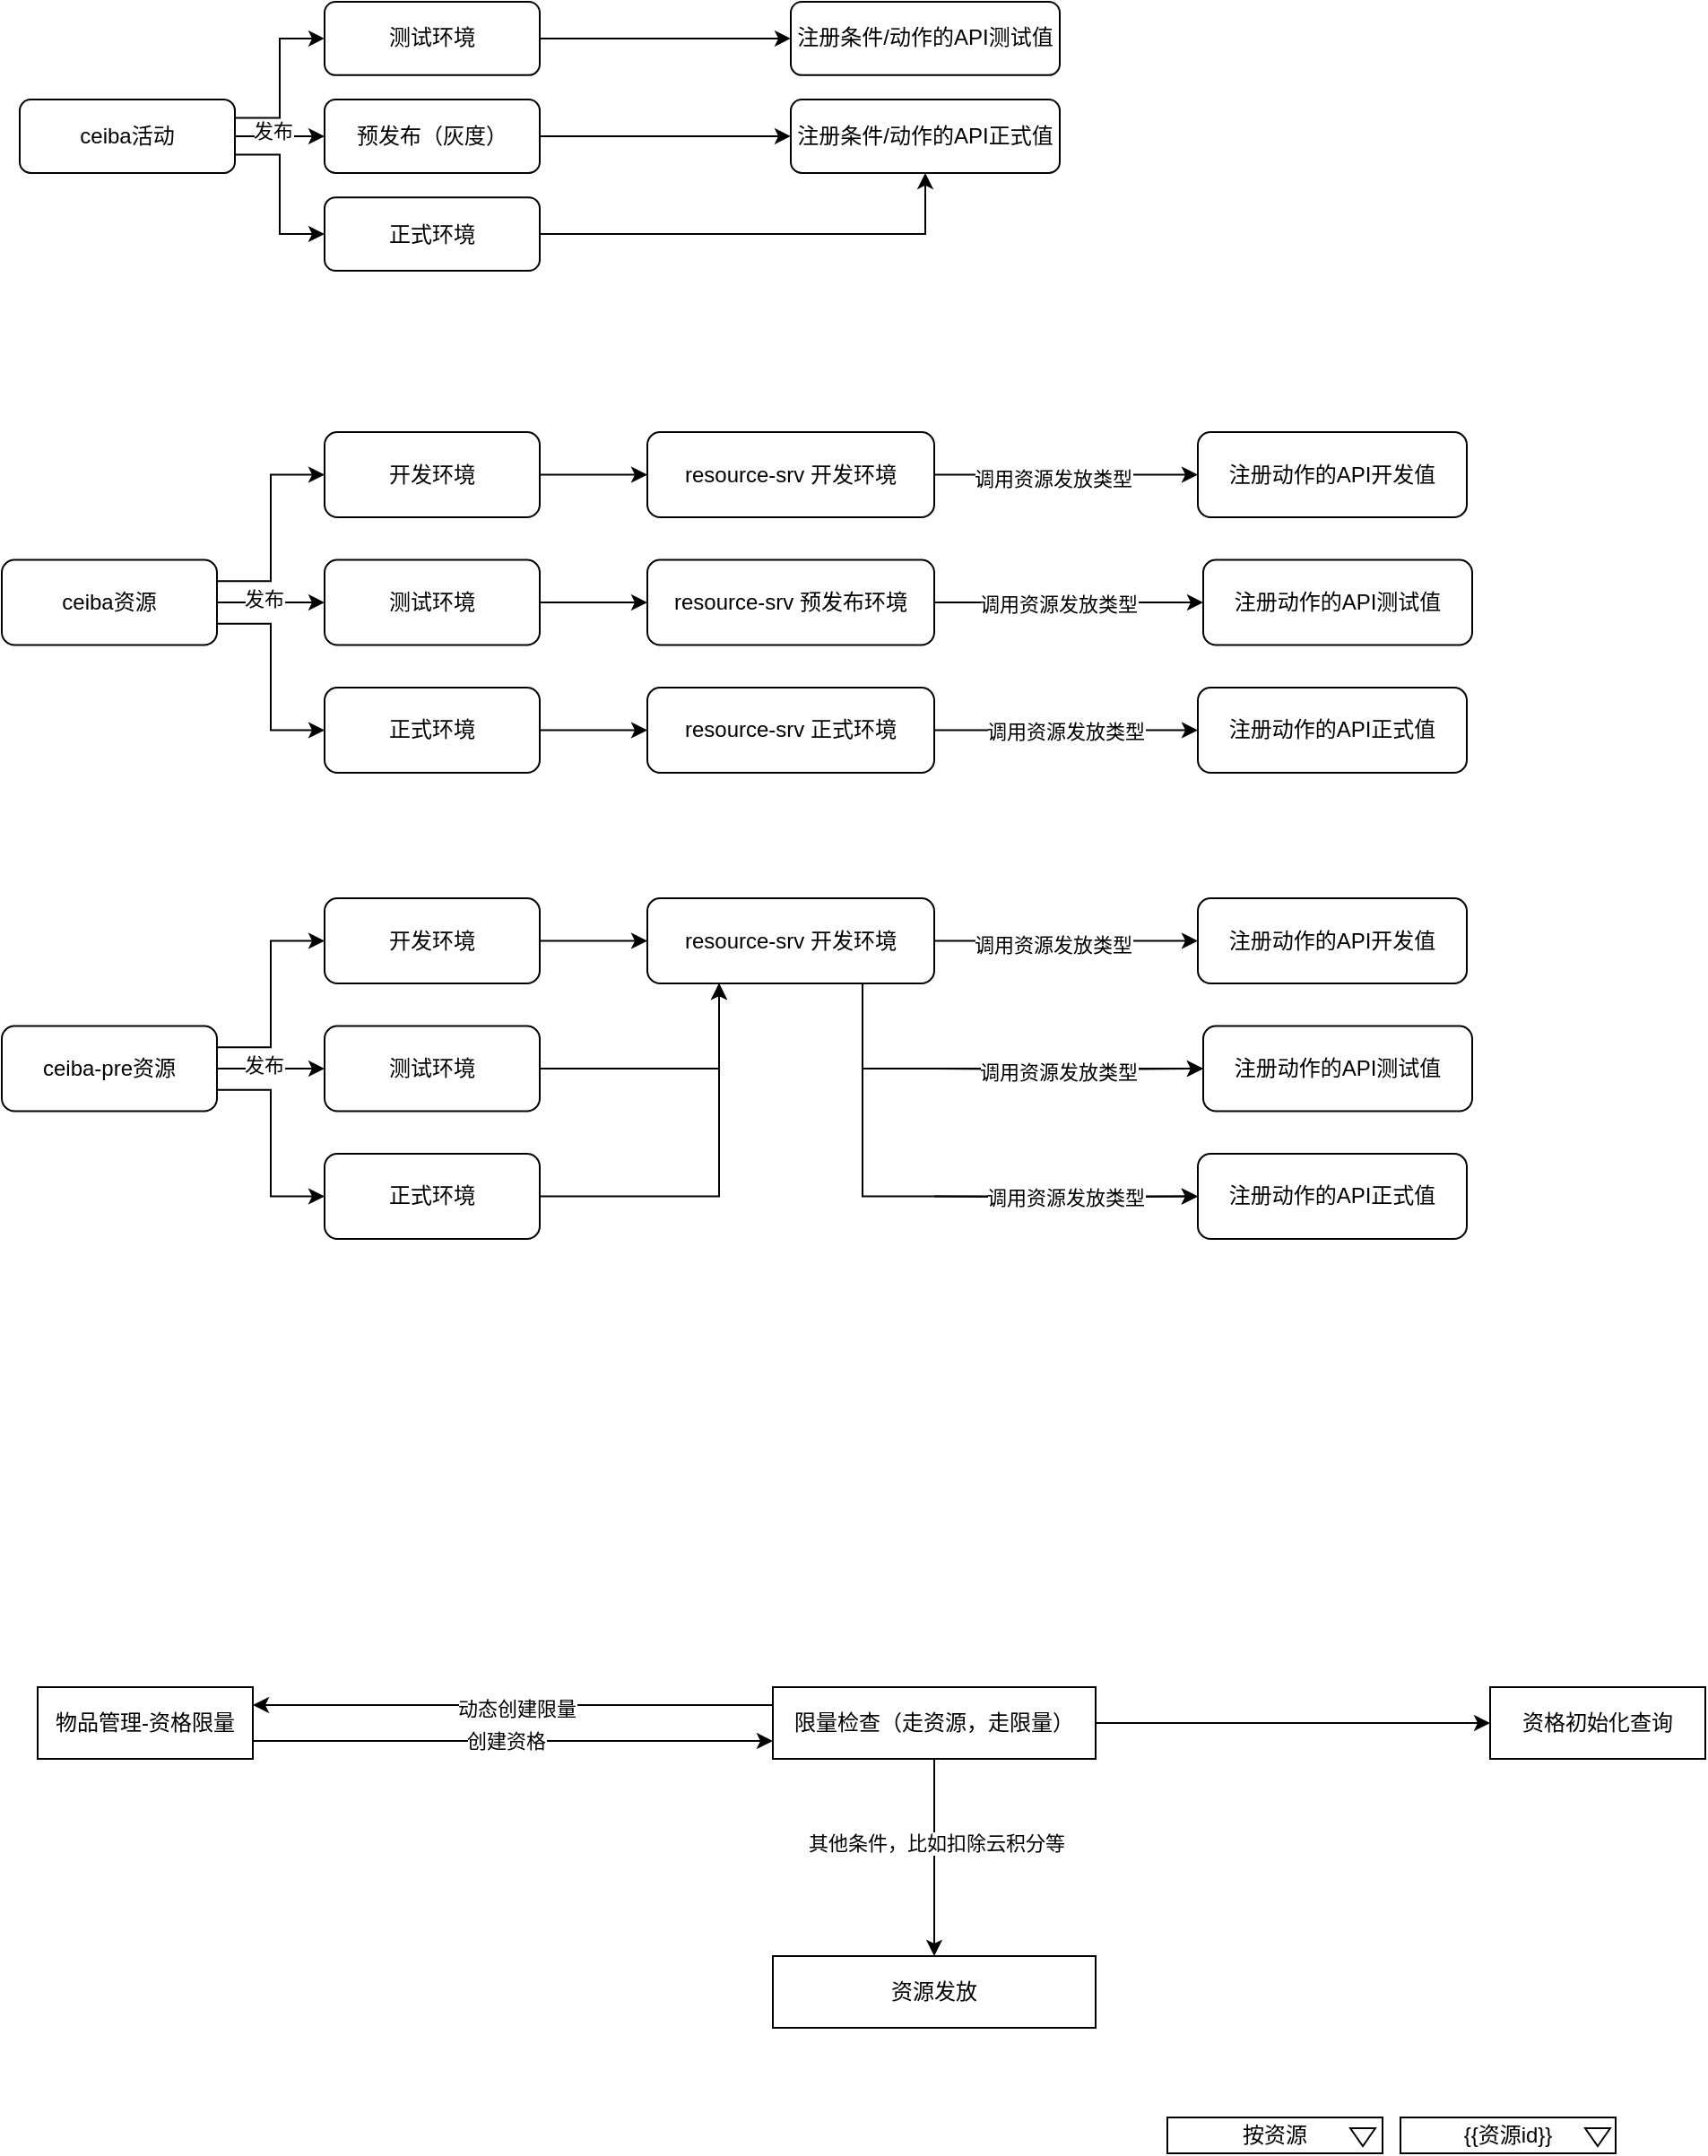 <mxfile version="24.4.4" type="github">
  <diagram name="Page-1" id="-2MPfPXkSiiVKLxUfJAF">
    <mxGraphModel dx="1185" dy="647" grid="1" gridSize="10" guides="1" tooltips="1" connect="1" arrows="1" fold="1" page="1" pageScale="1" pageWidth="827" pageHeight="1169" math="0" shadow="0">
      <root>
        <mxCell id="0" />
        <mxCell id="1" parent="0" />
        <mxCell id="w0ZLAHAjlqKFtDmCD01x-73" value="" style="group" vertex="1" connectable="0" parent="1">
          <mxGeometry x="160" y="720" width="820" height="190" as="geometry" />
        </mxCell>
        <mxCell id="w0ZLAHAjlqKFtDmCD01x-19" style="edgeStyle=orthogonalEdgeStyle;rounded=0;orthogonalLoop=1;jettySize=auto;html=1;exitX=1;exitY=0.5;exitDx=0;exitDy=0;entryX=0;entryY=0.5;entryDx=0;entryDy=0;" edge="1" parent="w0ZLAHAjlqKFtDmCD01x-73" source="w0ZLAHAjlqKFtDmCD01x-9" target="w0ZLAHAjlqKFtDmCD01x-11">
          <mxGeometry relative="1" as="geometry" />
        </mxCell>
        <mxCell id="w0ZLAHAjlqKFtDmCD01x-20" value="发布" style="edgeLabel;html=1;align=center;verticalAlign=middle;resizable=0;points=[];" vertex="1" connectable="0" parent="w0ZLAHAjlqKFtDmCD01x-19">
          <mxGeometry x="-0.144" y="2" relative="1" as="geometry">
            <mxPoint as="offset" />
          </mxGeometry>
        </mxCell>
        <mxCell id="w0ZLAHAjlqKFtDmCD01x-25" style="edgeStyle=orthogonalEdgeStyle;rounded=0;orthogonalLoop=1;jettySize=auto;html=1;exitX=1;exitY=0.25;exitDx=0;exitDy=0;entryX=0;entryY=0.5;entryDx=0;entryDy=0;" edge="1" parent="w0ZLAHAjlqKFtDmCD01x-73" source="w0ZLAHAjlqKFtDmCD01x-9" target="w0ZLAHAjlqKFtDmCD01x-10">
          <mxGeometry relative="1" as="geometry" />
        </mxCell>
        <mxCell id="w0ZLAHAjlqKFtDmCD01x-26" style="edgeStyle=orthogonalEdgeStyle;rounded=0;orthogonalLoop=1;jettySize=auto;html=1;exitX=1;exitY=0.75;exitDx=0;exitDy=0;entryX=0;entryY=0.5;entryDx=0;entryDy=0;" edge="1" parent="w0ZLAHAjlqKFtDmCD01x-73" source="w0ZLAHAjlqKFtDmCD01x-9" target="w0ZLAHAjlqKFtDmCD01x-12">
          <mxGeometry relative="1" as="geometry" />
        </mxCell>
        <mxCell id="w0ZLAHAjlqKFtDmCD01x-9" value="ceiba资源" style="rounded=1;whiteSpace=wrap;html=1;" vertex="1" parent="w0ZLAHAjlqKFtDmCD01x-73">
          <mxGeometry y="71.25" width="120" height="47.5" as="geometry" />
        </mxCell>
        <mxCell id="w0ZLAHAjlqKFtDmCD01x-27" style="edgeStyle=orthogonalEdgeStyle;rounded=0;orthogonalLoop=1;jettySize=auto;html=1;exitX=1;exitY=0.5;exitDx=0;exitDy=0;" edge="1" parent="w0ZLAHAjlqKFtDmCD01x-73" source="w0ZLAHAjlqKFtDmCD01x-10" target="w0ZLAHAjlqKFtDmCD01x-13">
          <mxGeometry relative="1" as="geometry" />
        </mxCell>
        <mxCell id="w0ZLAHAjlqKFtDmCD01x-10" value="开发环境" style="rounded=1;whiteSpace=wrap;html=1;" vertex="1" parent="w0ZLAHAjlqKFtDmCD01x-73">
          <mxGeometry x="180" width="120" height="47.5" as="geometry" />
        </mxCell>
        <mxCell id="w0ZLAHAjlqKFtDmCD01x-28" style="edgeStyle=orthogonalEdgeStyle;rounded=0;orthogonalLoop=1;jettySize=auto;html=1;exitX=1;exitY=0.5;exitDx=0;exitDy=0;entryX=0;entryY=0.5;entryDx=0;entryDy=0;" edge="1" parent="w0ZLAHAjlqKFtDmCD01x-73" source="w0ZLAHAjlqKFtDmCD01x-11" target="w0ZLAHAjlqKFtDmCD01x-14">
          <mxGeometry relative="1" as="geometry" />
        </mxCell>
        <mxCell id="w0ZLAHAjlqKFtDmCD01x-11" value="测试环境" style="rounded=1;whiteSpace=wrap;html=1;" vertex="1" parent="w0ZLAHAjlqKFtDmCD01x-73">
          <mxGeometry x="180" y="71.25" width="120" height="47.5" as="geometry" />
        </mxCell>
        <mxCell id="w0ZLAHAjlqKFtDmCD01x-29" style="edgeStyle=orthogonalEdgeStyle;rounded=0;orthogonalLoop=1;jettySize=auto;html=1;exitX=1;exitY=0.5;exitDx=0;exitDy=0;" edge="1" parent="w0ZLAHAjlqKFtDmCD01x-73" source="w0ZLAHAjlqKFtDmCD01x-12" target="w0ZLAHAjlqKFtDmCD01x-15">
          <mxGeometry relative="1" as="geometry" />
        </mxCell>
        <mxCell id="w0ZLAHAjlqKFtDmCD01x-12" value="正式环境" style="rounded=1;whiteSpace=wrap;html=1;" vertex="1" parent="w0ZLAHAjlqKFtDmCD01x-73">
          <mxGeometry x="180" y="142.5" width="120" height="47.5" as="geometry" />
        </mxCell>
        <mxCell id="w0ZLAHAjlqKFtDmCD01x-30" style="edgeStyle=orthogonalEdgeStyle;rounded=0;orthogonalLoop=1;jettySize=auto;html=1;exitX=1;exitY=0.5;exitDx=0;exitDy=0;" edge="1" parent="w0ZLAHAjlqKFtDmCD01x-73" source="w0ZLAHAjlqKFtDmCD01x-13" target="w0ZLAHAjlqKFtDmCD01x-16">
          <mxGeometry relative="1" as="geometry" />
        </mxCell>
        <mxCell id="w0ZLAHAjlqKFtDmCD01x-33" value="调用资源发放类型" style="edgeLabel;html=1;align=center;verticalAlign=middle;resizable=0;points=[];" vertex="1" connectable="0" parent="w0ZLAHAjlqKFtDmCD01x-30">
          <mxGeometry x="-0.111" y="-2" relative="1" as="geometry">
            <mxPoint as="offset" />
          </mxGeometry>
        </mxCell>
        <mxCell id="w0ZLAHAjlqKFtDmCD01x-13" value="resource-srv 开发环境" style="rounded=1;whiteSpace=wrap;html=1;" vertex="1" parent="w0ZLAHAjlqKFtDmCD01x-73">
          <mxGeometry x="360" width="160" height="47.5" as="geometry" />
        </mxCell>
        <mxCell id="w0ZLAHAjlqKFtDmCD01x-31" style="edgeStyle=orthogonalEdgeStyle;rounded=0;orthogonalLoop=1;jettySize=auto;html=1;exitX=1;exitY=0.5;exitDx=0;exitDy=0;entryX=0;entryY=0.5;entryDx=0;entryDy=0;" edge="1" parent="w0ZLAHAjlqKFtDmCD01x-73" source="w0ZLAHAjlqKFtDmCD01x-14" target="w0ZLAHAjlqKFtDmCD01x-17">
          <mxGeometry relative="1" as="geometry" />
        </mxCell>
        <mxCell id="w0ZLAHAjlqKFtDmCD01x-34" value="&lt;span style=&quot;color: rgba(0, 0, 0, 0); font-family: monospace; font-size: 0px; text-align: start; background-color: rgb(251, 251, 251);&quot;&gt;%3CmxGraphModel%3E%3Croot%3E%3CmxCell%20id%3D%220%22%2F%3E%3CmxCell%20id%3D%221%22%20parent%3D%220%22%2F%3E%3CmxCell%20id%3D%222%22%20value%3D%22%E8%B0%83%E7%94%A8%E8%B5%84%E6%BA%90%E5%8F%91%E6%94%BE%E7%B1%BB%E5%9E%8B%22%20style%3D%22edgeLabel%3Bhtml%3D1%3Balign%3Dcenter%3BverticalAlign%3Dmiddle%3Bresizable%3D0%3Bpoints%3D%5B%5D%3B%22%20vertex%3D%221%22%20connectable%3D%220%22%20parent%3D%221%22%3E%3CmxGeometry%20x%3D%22745%22%20y%3D%22742%22%20as%3D%22geometry%22%2F%3E%3C%2FmxCell%3E%3C%2Froot%3E%3C%2FmxGraphModel%3E&lt;/span&gt;" style="edgeLabel;html=1;align=center;verticalAlign=middle;resizable=0;points=[];" vertex="1" connectable="0" parent="w0ZLAHAjlqKFtDmCD01x-31">
          <mxGeometry x="-0.164" y="-1" relative="1" as="geometry">
            <mxPoint as="offset" />
          </mxGeometry>
        </mxCell>
        <mxCell id="w0ZLAHAjlqKFtDmCD01x-36" value="&lt;span style=&quot;color: rgba(0, 0, 0, 0); font-family: monospace; font-size: 0px; text-align: start; background-color: rgb(251, 251, 251);&quot;&gt;%3CmxGraphModel%3E%3Croot%3E%3CmxCell%20id%3D%220%22%2F%3E%3CmxCell%20id%3D%221%22%20parent%3D%220%22%2F%3E%3CmxCell%20id%3D%222%22%20value%3D%22%E8%B0%83%E7%94%A8%E8%B5%84%E6%BA%90%E5%8F%91%E6%94%BE%E7%B1%BB%E5%9E%8B%22%20style%3D%22edgeLabel%3Bhtml%3D1%3Balign%3Dcenter%3BverticalAlign%3Dmiddle%3Bresizable%3D0%3Bpoints%3D%5B%5D%3B%22%20vertex%3D%221%22%20connectable%3D%220%22%20parent%3D%221%22%3E%3CmxGeometry%20x%3D%22745%22%20y%3D%22742%22%20as%3D%22geometry%22%2F%3E%3C%2FmxCell%3E%3C%2Froot%3E%3C%2FmxGraphModel%3E&lt;/span&gt;" style="edgeLabel;html=1;align=center;verticalAlign=middle;resizable=0;points=[];" vertex="1" connectable="0" parent="w0ZLAHAjlqKFtDmCD01x-31">
          <mxGeometry x="-0.111" y="2" relative="1" as="geometry">
            <mxPoint as="offset" />
          </mxGeometry>
        </mxCell>
        <mxCell id="w0ZLAHAjlqKFtDmCD01x-37" value="调用资源发放类型" style="edgeLabel;html=1;align=center;verticalAlign=middle;resizable=0;points=[];" vertex="1" connectable="0" parent="w0ZLAHAjlqKFtDmCD01x-31">
          <mxGeometry x="-0.084" y="-1" relative="1" as="geometry">
            <mxPoint as="offset" />
          </mxGeometry>
        </mxCell>
        <mxCell id="w0ZLAHAjlqKFtDmCD01x-14" value="resource-srv 预发布环境" style="rounded=1;whiteSpace=wrap;html=1;" vertex="1" parent="w0ZLAHAjlqKFtDmCD01x-73">
          <mxGeometry x="360" y="71.25" width="160" height="47.5" as="geometry" />
        </mxCell>
        <mxCell id="w0ZLAHAjlqKFtDmCD01x-32" style="edgeStyle=orthogonalEdgeStyle;rounded=0;orthogonalLoop=1;jettySize=auto;html=1;exitX=1;exitY=0.5;exitDx=0;exitDy=0;" edge="1" parent="w0ZLAHAjlqKFtDmCD01x-73" source="w0ZLAHAjlqKFtDmCD01x-15" target="w0ZLAHAjlqKFtDmCD01x-18">
          <mxGeometry relative="1" as="geometry" />
        </mxCell>
        <mxCell id="w0ZLAHAjlqKFtDmCD01x-38" value="调用资源发放类型" style="edgeLabel;html=1;align=center;verticalAlign=middle;resizable=0;points=[];" vertex="1" connectable="0" parent="w0ZLAHAjlqKFtDmCD01x-32">
          <mxGeometry x="-0.011" relative="1" as="geometry">
            <mxPoint as="offset" />
          </mxGeometry>
        </mxCell>
        <mxCell id="w0ZLAHAjlqKFtDmCD01x-15" value="resource-srv 正式环境" style="rounded=1;whiteSpace=wrap;html=1;" vertex="1" parent="w0ZLAHAjlqKFtDmCD01x-73">
          <mxGeometry x="360" y="142.5" width="160" height="47.5" as="geometry" />
        </mxCell>
        <mxCell id="w0ZLAHAjlqKFtDmCD01x-16" value="注册动作的API开发值" style="rounded=1;whiteSpace=wrap;html=1;" vertex="1" parent="w0ZLAHAjlqKFtDmCD01x-73">
          <mxGeometry x="667" width="150" height="47.5" as="geometry" />
        </mxCell>
        <mxCell id="w0ZLAHAjlqKFtDmCD01x-17" value="注册动作的API测试值" style="rounded=1;whiteSpace=wrap;html=1;" vertex="1" parent="w0ZLAHAjlqKFtDmCD01x-73">
          <mxGeometry x="670" y="71.25" width="150" height="47.5" as="geometry" />
        </mxCell>
        <mxCell id="w0ZLAHAjlqKFtDmCD01x-18" value="注册动作的API正式值" style="rounded=1;whiteSpace=wrap;html=1;" vertex="1" parent="w0ZLAHAjlqKFtDmCD01x-73">
          <mxGeometry x="667" y="142.5" width="150" height="47.5" as="geometry" />
        </mxCell>
        <mxCell id="w0ZLAHAjlqKFtDmCD01x-74" value="" style="group" vertex="1" connectable="0" parent="1">
          <mxGeometry x="160" y="980" width="820" height="190" as="geometry" />
        </mxCell>
        <mxCell id="w0ZLAHAjlqKFtDmCD01x-42" style="edgeStyle=orthogonalEdgeStyle;rounded=0;orthogonalLoop=1;jettySize=auto;html=1;exitX=1;exitY=0.5;exitDx=0;exitDy=0;entryX=0;entryY=0.5;entryDx=0;entryDy=0;" edge="1" parent="w0ZLAHAjlqKFtDmCD01x-74" source="w0ZLAHAjlqKFtDmCD01x-46" target="w0ZLAHAjlqKFtDmCD01x-50">
          <mxGeometry relative="1" as="geometry" />
        </mxCell>
        <mxCell id="w0ZLAHAjlqKFtDmCD01x-43" value="发布" style="edgeLabel;html=1;align=center;verticalAlign=middle;resizable=0;points=[];" vertex="1" connectable="0" parent="w0ZLAHAjlqKFtDmCD01x-42">
          <mxGeometry x="-0.144" y="2" relative="1" as="geometry">
            <mxPoint as="offset" />
          </mxGeometry>
        </mxCell>
        <mxCell id="w0ZLAHAjlqKFtDmCD01x-44" style="edgeStyle=orthogonalEdgeStyle;rounded=0;orthogonalLoop=1;jettySize=auto;html=1;exitX=1;exitY=0.25;exitDx=0;exitDy=0;entryX=0;entryY=0.5;entryDx=0;entryDy=0;" edge="1" parent="w0ZLAHAjlqKFtDmCD01x-74" source="w0ZLAHAjlqKFtDmCD01x-46" target="w0ZLAHAjlqKFtDmCD01x-48">
          <mxGeometry relative="1" as="geometry" />
        </mxCell>
        <mxCell id="w0ZLAHAjlqKFtDmCD01x-45" style="edgeStyle=orthogonalEdgeStyle;rounded=0;orthogonalLoop=1;jettySize=auto;html=1;exitX=1;exitY=0.75;exitDx=0;exitDy=0;entryX=0;entryY=0.5;entryDx=0;entryDy=0;" edge="1" parent="w0ZLAHAjlqKFtDmCD01x-74" source="w0ZLAHAjlqKFtDmCD01x-46" target="w0ZLAHAjlqKFtDmCD01x-52">
          <mxGeometry relative="1" as="geometry" />
        </mxCell>
        <mxCell id="w0ZLAHAjlqKFtDmCD01x-46" value="ceiba-pre资源" style="rounded=1;whiteSpace=wrap;html=1;" vertex="1" parent="w0ZLAHAjlqKFtDmCD01x-74">
          <mxGeometry y="71.25" width="120" height="47.5" as="geometry" />
        </mxCell>
        <mxCell id="w0ZLAHAjlqKFtDmCD01x-47" style="edgeStyle=orthogonalEdgeStyle;rounded=0;orthogonalLoop=1;jettySize=auto;html=1;exitX=1;exitY=0.5;exitDx=0;exitDy=0;" edge="1" parent="w0ZLAHAjlqKFtDmCD01x-74" source="w0ZLAHAjlqKFtDmCD01x-48" target="w0ZLAHAjlqKFtDmCD01x-55">
          <mxGeometry relative="1" as="geometry" />
        </mxCell>
        <mxCell id="w0ZLAHAjlqKFtDmCD01x-48" value="开发环境" style="rounded=1;whiteSpace=wrap;html=1;" vertex="1" parent="w0ZLAHAjlqKFtDmCD01x-74">
          <mxGeometry x="180" width="120" height="47.5" as="geometry" />
        </mxCell>
        <mxCell id="w0ZLAHAjlqKFtDmCD01x-68" style="edgeStyle=orthogonalEdgeStyle;rounded=0;orthogonalLoop=1;jettySize=auto;html=1;exitX=1;exitY=0.5;exitDx=0;exitDy=0;entryX=0.25;entryY=1;entryDx=0;entryDy=0;" edge="1" parent="w0ZLAHAjlqKFtDmCD01x-74" source="w0ZLAHAjlqKFtDmCD01x-50" target="w0ZLAHAjlqKFtDmCD01x-55">
          <mxGeometry relative="1" as="geometry" />
        </mxCell>
        <mxCell id="w0ZLAHAjlqKFtDmCD01x-50" value="测试环境" style="rounded=1;whiteSpace=wrap;html=1;" vertex="1" parent="w0ZLAHAjlqKFtDmCD01x-74">
          <mxGeometry x="180" y="71.25" width="120" height="47.5" as="geometry" />
        </mxCell>
        <mxCell id="w0ZLAHAjlqKFtDmCD01x-69" style="edgeStyle=orthogonalEdgeStyle;rounded=0;orthogonalLoop=1;jettySize=auto;html=1;exitX=1;exitY=0.5;exitDx=0;exitDy=0;entryX=0.25;entryY=1;entryDx=0;entryDy=0;" edge="1" parent="w0ZLAHAjlqKFtDmCD01x-74" source="w0ZLAHAjlqKFtDmCD01x-52" target="w0ZLAHAjlqKFtDmCD01x-55">
          <mxGeometry relative="1" as="geometry" />
        </mxCell>
        <mxCell id="w0ZLAHAjlqKFtDmCD01x-52" value="正式环境" style="rounded=1;whiteSpace=wrap;html=1;" vertex="1" parent="w0ZLAHAjlqKFtDmCD01x-74">
          <mxGeometry x="180" y="142.5" width="120" height="47.5" as="geometry" />
        </mxCell>
        <mxCell id="w0ZLAHAjlqKFtDmCD01x-53" style="edgeStyle=orthogonalEdgeStyle;rounded=0;orthogonalLoop=1;jettySize=auto;html=1;exitX=1;exitY=0.5;exitDx=0;exitDy=0;" edge="1" parent="w0ZLAHAjlqKFtDmCD01x-74" source="w0ZLAHAjlqKFtDmCD01x-55" target="w0ZLAHAjlqKFtDmCD01x-64">
          <mxGeometry relative="1" as="geometry" />
        </mxCell>
        <mxCell id="w0ZLAHAjlqKFtDmCD01x-54" value="调用资源发放类型" style="edgeLabel;html=1;align=center;verticalAlign=middle;resizable=0;points=[];" vertex="1" connectable="0" parent="w0ZLAHAjlqKFtDmCD01x-53">
          <mxGeometry x="-0.111" y="-2" relative="1" as="geometry">
            <mxPoint as="offset" />
          </mxGeometry>
        </mxCell>
        <mxCell id="w0ZLAHAjlqKFtDmCD01x-71" style="edgeStyle=orthogonalEdgeStyle;rounded=0;orthogonalLoop=1;jettySize=auto;html=1;exitX=0.75;exitY=1;exitDx=0;exitDy=0;entryX=0;entryY=0.5;entryDx=0;entryDy=0;" edge="1" parent="w0ZLAHAjlqKFtDmCD01x-74" source="w0ZLAHAjlqKFtDmCD01x-55" target="w0ZLAHAjlqKFtDmCD01x-65">
          <mxGeometry relative="1" as="geometry" />
        </mxCell>
        <mxCell id="w0ZLAHAjlqKFtDmCD01x-72" style="edgeStyle=orthogonalEdgeStyle;rounded=0;orthogonalLoop=1;jettySize=auto;html=1;exitX=0.75;exitY=1;exitDx=0;exitDy=0;entryX=0;entryY=0.5;entryDx=0;entryDy=0;" edge="1" parent="w0ZLAHAjlqKFtDmCD01x-74" source="w0ZLAHAjlqKFtDmCD01x-55" target="w0ZLAHAjlqKFtDmCD01x-66">
          <mxGeometry relative="1" as="geometry" />
        </mxCell>
        <mxCell id="w0ZLAHAjlqKFtDmCD01x-55" value="resource-srv 开发环境" style="rounded=1;whiteSpace=wrap;html=1;" vertex="1" parent="w0ZLAHAjlqKFtDmCD01x-74">
          <mxGeometry x="360" width="160" height="47.5" as="geometry" />
        </mxCell>
        <mxCell id="w0ZLAHAjlqKFtDmCD01x-56" style="edgeStyle=orthogonalEdgeStyle;rounded=0;orthogonalLoop=1;jettySize=auto;html=1;exitX=1;exitY=0.5;exitDx=0;exitDy=0;entryX=0;entryY=0.5;entryDx=0;entryDy=0;" edge="1" parent="w0ZLAHAjlqKFtDmCD01x-74" target="w0ZLAHAjlqKFtDmCD01x-65">
          <mxGeometry relative="1" as="geometry">
            <mxPoint x="520" y="95" as="sourcePoint" />
          </mxGeometry>
        </mxCell>
        <mxCell id="w0ZLAHAjlqKFtDmCD01x-57" value="&lt;span style=&quot;color: rgba(0, 0, 0, 0); font-family: monospace; font-size: 0px; text-align: start; background-color: rgb(251, 251, 251);&quot;&gt;%3CmxGraphModel%3E%3Croot%3E%3CmxCell%20id%3D%220%22%2F%3E%3CmxCell%20id%3D%221%22%20parent%3D%220%22%2F%3E%3CmxCell%20id%3D%222%22%20value%3D%22%E8%B0%83%E7%94%A8%E8%B5%84%E6%BA%90%E5%8F%91%E6%94%BE%E7%B1%BB%E5%9E%8B%22%20style%3D%22edgeLabel%3Bhtml%3D1%3Balign%3Dcenter%3BverticalAlign%3Dmiddle%3Bresizable%3D0%3Bpoints%3D%5B%5D%3B%22%20vertex%3D%221%22%20connectable%3D%220%22%20parent%3D%221%22%3E%3CmxGeometry%20x%3D%22745%22%20y%3D%22742%22%20as%3D%22geometry%22%2F%3E%3C%2FmxCell%3E%3C%2Froot%3E%3C%2FmxGraphModel%3E&lt;/span&gt;" style="edgeLabel;html=1;align=center;verticalAlign=middle;resizable=0;points=[];" vertex="1" connectable="0" parent="w0ZLAHAjlqKFtDmCD01x-56">
          <mxGeometry x="-0.164" y="-1" relative="1" as="geometry">
            <mxPoint as="offset" />
          </mxGeometry>
        </mxCell>
        <mxCell id="w0ZLAHAjlqKFtDmCD01x-58" value="&lt;span style=&quot;color: rgba(0, 0, 0, 0); font-family: monospace; font-size: 0px; text-align: start; background-color: rgb(251, 251, 251);&quot;&gt;%3CmxGraphModel%3E%3Croot%3E%3CmxCell%20id%3D%220%22%2F%3E%3CmxCell%20id%3D%221%22%20parent%3D%220%22%2F%3E%3CmxCell%20id%3D%222%22%20value%3D%22%E8%B0%83%E7%94%A8%E8%B5%84%E6%BA%90%E5%8F%91%E6%94%BE%E7%B1%BB%E5%9E%8B%22%20style%3D%22edgeLabel%3Bhtml%3D1%3Balign%3Dcenter%3BverticalAlign%3Dmiddle%3Bresizable%3D0%3Bpoints%3D%5B%5D%3B%22%20vertex%3D%221%22%20connectable%3D%220%22%20parent%3D%221%22%3E%3CmxGeometry%20x%3D%22745%22%20y%3D%22742%22%20as%3D%22geometry%22%2F%3E%3C%2FmxCell%3E%3C%2Froot%3E%3C%2FmxGraphModel%3E&lt;/span&gt;" style="edgeLabel;html=1;align=center;verticalAlign=middle;resizable=0;points=[];" vertex="1" connectable="0" parent="w0ZLAHAjlqKFtDmCD01x-56">
          <mxGeometry x="-0.111" y="2" relative="1" as="geometry">
            <mxPoint as="offset" />
          </mxGeometry>
        </mxCell>
        <mxCell id="w0ZLAHAjlqKFtDmCD01x-59" value="调用资源发放类型" style="edgeLabel;html=1;align=center;verticalAlign=middle;resizable=0;points=[];" vertex="1" connectable="0" parent="w0ZLAHAjlqKFtDmCD01x-56">
          <mxGeometry x="-0.084" y="-1" relative="1" as="geometry">
            <mxPoint as="offset" />
          </mxGeometry>
        </mxCell>
        <mxCell id="w0ZLAHAjlqKFtDmCD01x-61" style="edgeStyle=orthogonalEdgeStyle;rounded=0;orthogonalLoop=1;jettySize=auto;html=1;exitX=1;exitY=0.5;exitDx=0;exitDy=0;" edge="1" parent="w0ZLAHAjlqKFtDmCD01x-74" target="w0ZLAHAjlqKFtDmCD01x-66">
          <mxGeometry relative="1" as="geometry">
            <mxPoint x="520" y="166.25" as="sourcePoint" />
          </mxGeometry>
        </mxCell>
        <mxCell id="w0ZLAHAjlqKFtDmCD01x-62" value="调用资源发放类型" style="edgeLabel;html=1;align=center;verticalAlign=middle;resizable=0;points=[];" vertex="1" connectable="0" parent="w0ZLAHAjlqKFtDmCD01x-61">
          <mxGeometry x="-0.011" relative="1" as="geometry">
            <mxPoint as="offset" />
          </mxGeometry>
        </mxCell>
        <mxCell id="w0ZLAHAjlqKFtDmCD01x-64" value="注册动作的API开发值" style="rounded=1;whiteSpace=wrap;html=1;" vertex="1" parent="w0ZLAHAjlqKFtDmCD01x-74">
          <mxGeometry x="667" width="150" height="47.5" as="geometry" />
        </mxCell>
        <mxCell id="w0ZLAHAjlqKFtDmCD01x-65" value="注册动作的API测试值" style="rounded=1;whiteSpace=wrap;html=1;" vertex="1" parent="w0ZLAHAjlqKFtDmCD01x-74">
          <mxGeometry x="670" y="71.25" width="150" height="47.5" as="geometry" />
        </mxCell>
        <mxCell id="w0ZLAHAjlqKFtDmCD01x-66" value="注册动作的API正式值" style="rounded=1;whiteSpace=wrap;html=1;" vertex="1" parent="w0ZLAHAjlqKFtDmCD01x-74">
          <mxGeometry x="667" y="142.5" width="150" height="47.5" as="geometry" />
        </mxCell>
        <mxCell id="w0ZLAHAjlqKFtDmCD01x-75" value="" style="group" vertex="1" connectable="0" parent="1">
          <mxGeometry x="170" y="480" width="580" height="150" as="geometry" />
        </mxCell>
        <mxCell id="w0ZLAHAjlqKFtDmCD01x-21" style="edgeStyle=orthogonalEdgeStyle;rounded=0;orthogonalLoop=1;jettySize=auto;html=1;exitX=1;exitY=0.5;exitDx=0;exitDy=0;entryX=0;entryY=0.5;entryDx=0;entryDy=0;" edge="1" parent="w0ZLAHAjlqKFtDmCD01x-75" source="w0ZLAHAjlqKFtDmCD01x-2" target="w0ZLAHAjlqKFtDmCD01x-4">
          <mxGeometry relative="1" as="geometry" />
        </mxCell>
        <mxCell id="w0ZLAHAjlqKFtDmCD01x-22" value="发布" style="edgeLabel;html=1;align=center;verticalAlign=middle;resizable=0;points=[];" vertex="1" connectable="0" parent="w0ZLAHAjlqKFtDmCD01x-21">
          <mxGeometry x="-0.173" y="3" relative="1" as="geometry">
            <mxPoint as="offset" />
          </mxGeometry>
        </mxCell>
        <mxCell id="w0ZLAHAjlqKFtDmCD01x-23" style="edgeStyle=orthogonalEdgeStyle;rounded=0;orthogonalLoop=1;jettySize=auto;html=1;exitX=1;exitY=0.25;exitDx=0;exitDy=0;entryX=0;entryY=0.5;entryDx=0;entryDy=0;" edge="1" parent="w0ZLAHAjlqKFtDmCD01x-75" source="w0ZLAHAjlqKFtDmCD01x-2" target="w0ZLAHAjlqKFtDmCD01x-3">
          <mxGeometry relative="1" as="geometry" />
        </mxCell>
        <mxCell id="w0ZLAHAjlqKFtDmCD01x-24" style="edgeStyle=orthogonalEdgeStyle;rounded=0;orthogonalLoop=1;jettySize=auto;html=1;exitX=1;exitY=0.75;exitDx=0;exitDy=0;entryX=0;entryY=0.5;entryDx=0;entryDy=0;" edge="1" parent="w0ZLAHAjlqKFtDmCD01x-75" source="w0ZLAHAjlqKFtDmCD01x-2" target="w0ZLAHAjlqKFtDmCD01x-5">
          <mxGeometry relative="1" as="geometry" />
        </mxCell>
        <mxCell id="w0ZLAHAjlqKFtDmCD01x-2" value="ceiba活动" style="rounded=1;whiteSpace=wrap;html=1;" vertex="1" parent="w0ZLAHAjlqKFtDmCD01x-75">
          <mxGeometry y="54.545" width="120" height="40.909" as="geometry" />
        </mxCell>
        <mxCell id="w0ZLAHAjlqKFtDmCD01x-39" style="edgeStyle=orthogonalEdgeStyle;rounded=0;orthogonalLoop=1;jettySize=auto;html=1;exitX=1;exitY=0.5;exitDx=0;exitDy=0;" edge="1" parent="w0ZLAHAjlqKFtDmCD01x-75" source="w0ZLAHAjlqKFtDmCD01x-3" target="w0ZLAHAjlqKFtDmCD01x-6">
          <mxGeometry relative="1" as="geometry" />
        </mxCell>
        <mxCell id="w0ZLAHAjlqKFtDmCD01x-3" value="测试环境" style="rounded=1;whiteSpace=wrap;html=1;" vertex="1" parent="w0ZLAHAjlqKFtDmCD01x-75">
          <mxGeometry x="170" width="120" height="40.909" as="geometry" />
        </mxCell>
        <mxCell id="w0ZLAHAjlqKFtDmCD01x-40" style="edgeStyle=orthogonalEdgeStyle;rounded=0;orthogonalLoop=1;jettySize=auto;html=1;exitX=1;exitY=0.5;exitDx=0;exitDy=0;" edge="1" parent="w0ZLAHAjlqKFtDmCD01x-75" source="w0ZLAHAjlqKFtDmCD01x-4" target="w0ZLAHAjlqKFtDmCD01x-7">
          <mxGeometry relative="1" as="geometry" />
        </mxCell>
        <mxCell id="w0ZLAHAjlqKFtDmCD01x-4" value="预发布（灰度）" style="rounded=1;whiteSpace=wrap;html=1;" vertex="1" parent="w0ZLAHAjlqKFtDmCD01x-75">
          <mxGeometry x="170" y="54.545" width="120" height="40.909" as="geometry" />
        </mxCell>
        <mxCell id="w0ZLAHAjlqKFtDmCD01x-41" style="edgeStyle=orthogonalEdgeStyle;rounded=0;orthogonalLoop=1;jettySize=auto;html=1;exitX=1;exitY=0.5;exitDx=0;exitDy=0;" edge="1" parent="w0ZLAHAjlqKFtDmCD01x-75" source="w0ZLAHAjlqKFtDmCD01x-5" target="w0ZLAHAjlqKFtDmCD01x-7">
          <mxGeometry relative="1" as="geometry" />
        </mxCell>
        <mxCell id="w0ZLAHAjlqKFtDmCD01x-5" value="正式环境" style="rounded=1;whiteSpace=wrap;html=1;" vertex="1" parent="w0ZLAHAjlqKFtDmCD01x-75">
          <mxGeometry x="170" y="109.091" width="120" height="40.909" as="geometry" />
        </mxCell>
        <mxCell id="w0ZLAHAjlqKFtDmCD01x-6" value="注册条件/动作的API测试值" style="rounded=1;whiteSpace=wrap;html=1;" vertex="1" parent="w0ZLAHAjlqKFtDmCD01x-75">
          <mxGeometry x="430" width="150" height="40.909" as="geometry" />
        </mxCell>
        <mxCell id="w0ZLAHAjlqKFtDmCD01x-7" value="注册条件/动作的API正式值" style="rounded=1;whiteSpace=wrap;html=1;" vertex="1" parent="w0ZLAHAjlqKFtDmCD01x-75">
          <mxGeometry x="430" y="54.545" width="150" height="40.909" as="geometry" />
        </mxCell>
        <mxCell id="w0ZLAHAjlqKFtDmCD01x-77" style="edgeStyle=orthogonalEdgeStyle;rounded=0;orthogonalLoop=1;jettySize=auto;html=1;exitX=1;exitY=0.75;exitDx=0;exitDy=0;entryX=0;entryY=0.75;entryDx=0;entryDy=0;" edge="1" parent="1" source="w0ZLAHAjlqKFtDmCD01x-76" target="w0ZLAHAjlqKFtDmCD01x-79">
          <mxGeometry relative="1" as="geometry">
            <mxPoint x="480" y="1430" as="targetPoint" />
          </mxGeometry>
        </mxCell>
        <mxCell id="w0ZLAHAjlqKFtDmCD01x-78" value="创建资格" style="edgeLabel;html=1;align=center;verticalAlign=middle;resizable=0;points=[];" vertex="1" connectable="0" parent="w0ZLAHAjlqKFtDmCD01x-77">
          <mxGeometry x="-0.411" y="3" relative="1" as="geometry">
            <mxPoint x="55" y="3" as="offset" />
          </mxGeometry>
        </mxCell>
        <mxCell id="w0ZLAHAjlqKFtDmCD01x-76" value="物品管理-资格限量" style="rounded=0;whiteSpace=wrap;html=1;" vertex="1" parent="1">
          <mxGeometry x="180" y="1420" width="120" height="40" as="geometry" />
        </mxCell>
        <mxCell id="w0ZLAHAjlqKFtDmCD01x-81" style="edgeStyle=orthogonalEdgeStyle;rounded=0;orthogonalLoop=1;jettySize=auto;html=1;exitX=0.5;exitY=1;exitDx=0;exitDy=0;entryX=0.5;entryY=0;entryDx=0;entryDy=0;" edge="1" parent="1" source="w0ZLAHAjlqKFtDmCD01x-79" target="w0ZLAHAjlqKFtDmCD01x-80">
          <mxGeometry relative="1" as="geometry" />
        </mxCell>
        <mxCell id="w0ZLAHAjlqKFtDmCD01x-84" value="其他条件，比如扣除云积分等" style="edgeLabel;html=1;align=center;verticalAlign=middle;resizable=0;points=[];" vertex="1" connectable="0" parent="w0ZLAHAjlqKFtDmCD01x-81">
          <mxGeometry x="-0.151" y="1" relative="1" as="geometry">
            <mxPoint as="offset" />
          </mxGeometry>
        </mxCell>
        <mxCell id="w0ZLAHAjlqKFtDmCD01x-82" style="edgeStyle=orthogonalEdgeStyle;rounded=0;orthogonalLoop=1;jettySize=auto;html=1;exitX=0;exitY=0.25;exitDx=0;exitDy=0;entryX=1;entryY=0.25;entryDx=0;entryDy=0;" edge="1" parent="1" source="w0ZLAHAjlqKFtDmCD01x-79" target="w0ZLAHAjlqKFtDmCD01x-76">
          <mxGeometry relative="1" as="geometry" />
        </mxCell>
        <mxCell id="w0ZLAHAjlqKFtDmCD01x-83" value="动态创建限量" style="edgeLabel;html=1;align=center;verticalAlign=middle;resizable=0;points=[];" vertex="1" connectable="0" parent="w0ZLAHAjlqKFtDmCD01x-82">
          <mxGeometry x="-0.011" y="2" relative="1" as="geometry">
            <mxPoint as="offset" />
          </mxGeometry>
        </mxCell>
        <mxCell id="w0ZLAHAjlqKFtDmCD01x-86" style="edgeStyle=orthogonalEdgeStyle;rounded=0;orthogonalLoop=1;jettySize=auto;html=1;exitX=1;exitY=0.5;exitDx=0;exitDy=0;" edge="1" parent="1" source="w0ZLAHAjlqKFtDmCD01x-79" target="w0ZLAHAjlqKFtDmCD01x-85">
          <mxGeometry relative="1" as="geometry" />
        </mxCell>
        <mxCell id="w0ZLAHAjlqKFtDmCD01x-79" value="限量检查（走资源，走限量）" style="rounded=0;whiteSpace=wrap;html=1;" vertex="1" parent="1">
          <mxGeometry x="590" y="1420" width="180" height="40" as="geometry" />
        </mxCell>
        <mxCell id="w0ZLAHAjlqKFtDmCD01x-80" value="资源发放" style="rounded=0;whiteSpace=wrap;html=1;" vertex="1" parent="1">
          <mxGeometry x="590" y="1570" width="180" height="40" as="geometry" />
        </mxCell>
        <mxCell id="w0ZLAHAjlqKFtDmCD01x-85" value="资格初始化查询" style="rounded=0;whiteSpace=wrap;html=1;" vertex="1" parent="1">
          <mxGeometry x="990" y="1420" width="120" height="40" as="geometry" />
        </mxCell>
        <mxCell id="w0ZLAHAjlqKFtDmCD01x-87" value="按资源" style="rounded=0;whiteSpace=wrap;html=1;" vertex="1" parent="1">
          <mxGeometry x="810" y="1660" width="120" height="20" as="geometry" />
        </mxCell>
        <mxCell id="w0ZLAHAjlqKFtDmCD01x-89" value="{{资源id}}" style="rounded=0;whiteSpace=wrap;html=1;" vertex="1" parent="1">
          <mxGeometry x="940" y="1660" width="120" height="20" as="geometry" />
        </mxCell>
        <mxCell id="w0ZLAHAjlqKFtDmCD01x-90" value="" style="triangle;whiteSpace=wrap;html=1;rotation=90;" vertex="1" parent="1">
          <mxGeometry x="914" y="1664" width="10" height="14" as="geometry" />
        </mxCell>
        <mxCell id="w0ZLAHAjlqKFtDmCD01x-91" value="" style="triangle;whiteSpace=wrap;html=1;rotation=90;" vertex="1" parent="1">
          <mxGeometry x="1045" y="1664" width="10" height="14" as="geometry" />
        </mxCell>
      </root>
    </mxGraphModel>
  </diagram>
</mxfile>
